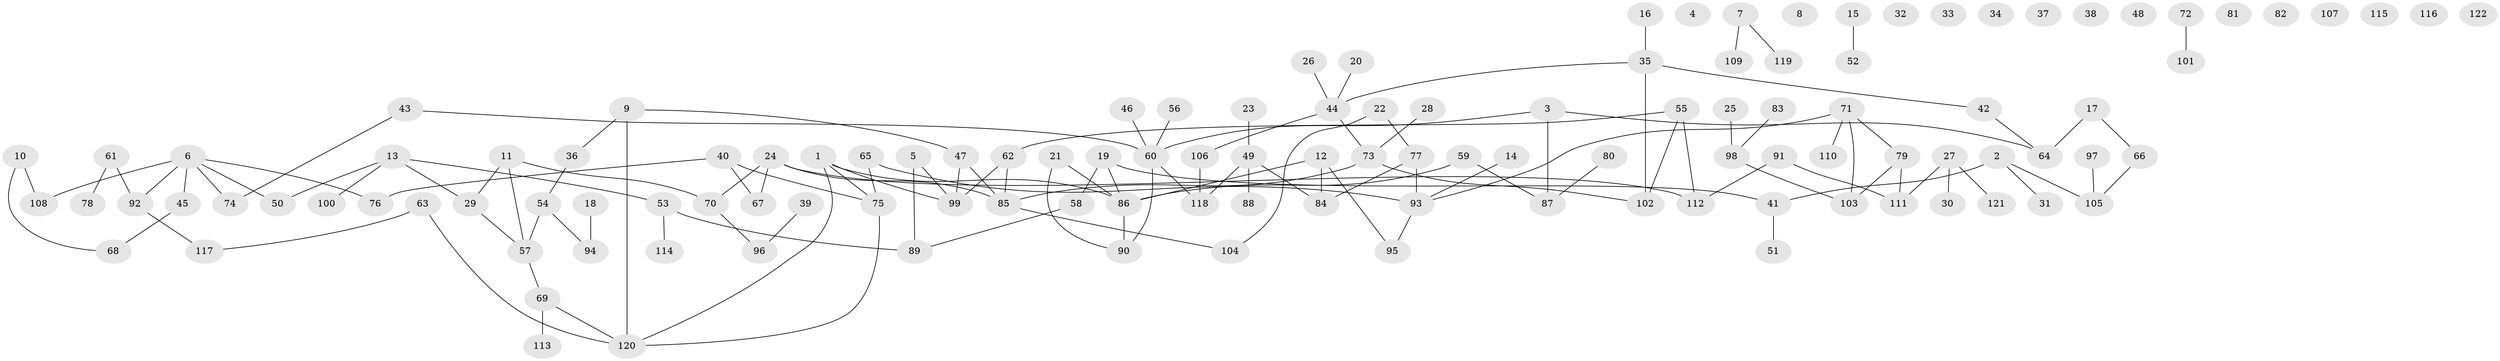 // Generated by graph-tools (version 1.1) at 2025/00/03/09/25 03:00:43]
// undirected, 122 vertices, 131 edges
graph export_dot {
graph [start="1"]
  node [color=gray90,style=filled];
  1;
  2;
  3;
  4;
  5;
  6;
  7;
  8;
  9;
  10;
  11;
  12;
  13;
  14;
  15;
  16;
  17;
  18;
  19;
  20;
  21;
  22;
  23;
  24;
  25;
  26;
  27;
  28;
  29;
  30;
  31;
  32;
  33;
  34;
  35;
  36;
  37;
  38;
  39;
  40;
  41;
  42;
  43;
  44;
  45;
  46;
  47;
  48;
  49;
  50;
  51;
  52;
  53;
  54;
  55;
  56;
  57;
  58;
  59;
  60;
  61;
  62;
  63;
  64;
  65;
  66;
  67;
  68;
  69;
  70;
  71;
  72;
  73;
  74;
  75;
  76;
  77;
  78;
  79;
  80;
  81;
  82;
  83;
  84;
  85;
  86;
  87;
  88;
  89;
  90;
  91;
  92;
  93;
  94;
  95;
  96;
  97;
  98;
  99;
  100;
  101;
  102;
  103;
  104;
  105;
  106;
  107;
  108;
  109;
  110;
  111;
  112;
  113;
  114;
  115;
  116;
  117;
  118;
  119;
  120;
  121;
  122;
  1 -- 75;
  1 -- 86;
  1 -- 99;
  1 -- 120;
  2 -- 31;
  2 -- 41;
  2 -- 105;
  3 -- 60;
  3 -- 64;
  3 -- 87;
  5 -- 89;
  5 -- 99;
  6 -- 45;
  6 -- 50;
  6 -- 74;
  6 -- 76;
  6 -- 92;
  6 -- 108;
  7 -- 109;
  7 -- 119;
  9 -- 36;
  9 -- 47;
  9 -- 120;
  10 -- 68;
  10 -- 108;
  11 -- 29;
  11 -- 57;
  11 -- 70;
  12 -- 84;
  12 -- 86;
  12 -- 95;
  13 -- 29;
  13 -- 50;
  13 -- 53;
  13 -- 100;
  14 -- 93;
  15 -- 52;
  16 -- 35;
  17 -- 64;
  17 -- 66;
  18 -- 94;
  19 -- 41;
  19 -- 58;
  19 -- 86;
  20 -- 44;
  21 -- 86;
  21 -- 90;
  22 -- 77;
  22 -- 104;
  23 -- 49;
  24 -- 67;
  24 -- 70;
  24 -- 85;
  24 -- 112;
  25 -- 98;
  26 -- 44;
  27 -- 30;
  27 -- 111;
  27 -- 121;
  28 -- 73;
  29 -- 57;
  35 -- 42;
  35 -- 44;
  35 -- 102;
  36 -- 54;
  39 -- 96;
  40 -- 67;
  40 -- 75;
  40 -- 76;
  41 -- 51;
  42 -- 64;
  43 -- 60;
  43 -- 74;
  44 -- 73;
  44 -- 106;
  45 -- 68;
  46 -- 60;
  47 -- 85;
  47 -- 99;
  49 -- 84;
  49 -- 88;
  49 -- 118;
  53 -- 89;
  53 -- 114;
  54 -- 57;
  54 -- 94;
  55 -- 62;
  55 -- 102;
  55 -- 112;
  56 -- 60;
  57 -- 69;
  58 -- 89;
  59 -- 86;
  59 -- 87;
  60 -- 90;
  60 -- 118;
  61 -- 78;
  61 -- 92;
  62 -- 85;
  62 -- 99;
  63 -- 117;
  63 -- 120;
  65 -- 75;
  65 -- 93;
  66 -- 105;
  69 -- 113;
  69 -- 120;
  70 -- 96;
  71 -- 79;
  71 -- 93;
  71 -- 103;
  71 -- 110;
  72 -- 101;
  73 -- 85;
  73 -- 102;
  75 -- 120;
  77 -- 84;
  77 -- 93;
  79 -- 103;
  79 -- 111;
  80 -- 87;
  83 -- 98;
  85 -- 104;
  86 -- 90;
  91 -- 111;
  91 -- 112;
  92 -- 117;
  93 -- 95;
  97 -- 105;
  98 -- 103;
  106 -- 118;
}
